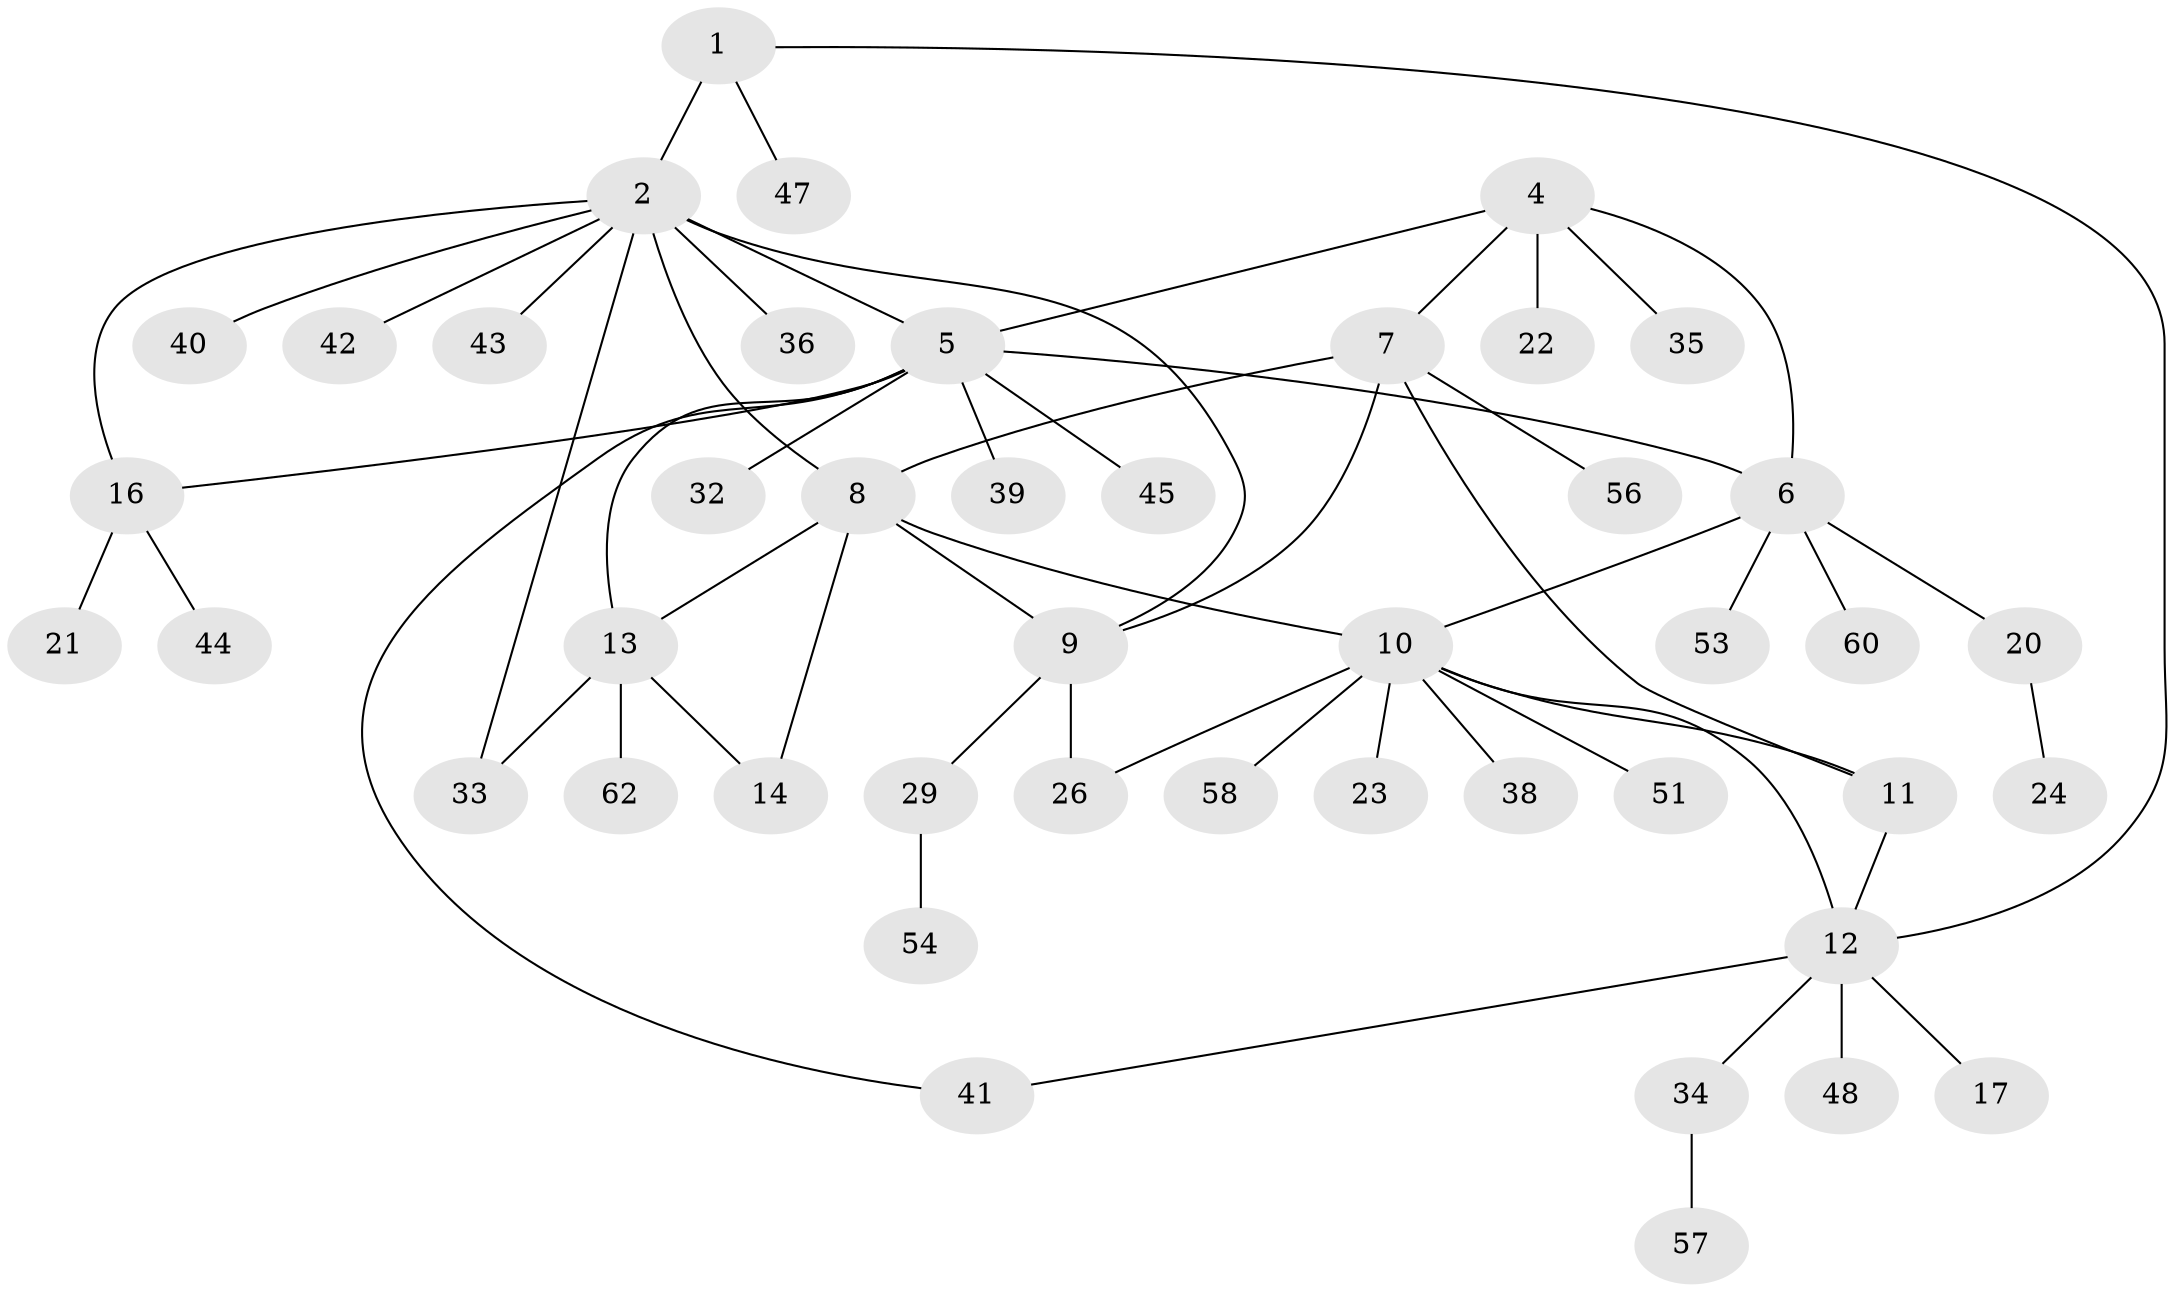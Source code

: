 // original degree distribution, {5: 0.06451612903225806, 4: 0.03225806451612903, 9: 0.03225806451612903, 10: 0.016129032258064516, 6: 0.04838709677419355, 3: 0.08064516129032258, 8: 0.016129032258064516, 1: 0.532258064516129, 2: 0.1774193548387097}
// Generated by graph-tools (version 1.1) at 2025/42/03/06/25 10:42:15]
// undirected, 45 vertices, 58 edges
graph export_dot {
graph [start="1"]
  node [color=gray90,style=filled];
  1 [super="+61"];
  2 [super="+3"];
  4 [super="+30"];
  5 [super="+18"];
  6 [super="+46"];
  7 [super="+31"];
  8 [super="+15"];
  9;
  10 [super="+25"];
  11;
  12 [super="+28"];
  13 [super="+49"];
  14 [super="+27"];
  16 [super="+19"];
  17;
  20 [super="+50"];
  21;
  22;
  23;
  24;
  26 [super="+55"];
  29 [super="+37"];
  32;
  33 [super="+59"];
  34 [super="+52"];
  35;
  36;
  38;
  39;
  40;
  41;
  42;
  43;
  44;
  45;
  47;
  48;
  51;
  53;
  54;
  56;
  57;
  58;
  60;
  62;
  1 -- 2 [weight=2];
  1 -- 12;
  1 -- 47;
  2 -- 5;
  2 -- 16;
  2 -- 33;
  2 -- 36;
  2 -- 40;
  2 -- 9;
  2 -- 42;
  2 -- 43;
  2 -- 8;
  4 -- 5;
  4 -- 6;
  4 -- 7;
  4 -- 22;
  4 -- 35;
  5 -- 6;
  5 -- 13;
  5 -- 32;
  5 -- 39;
  5 -- 41;
  5 -- 45;
  5 -- 16;
  6 -- 10;
  6 -- 20;
  6 -- 53;
  6 -- 60;
  7 -- 8;
  7 -- 9;
  7 -- 11;
  7 -- 56;
  8 -- 9;
  8 -- 10;
  8 -- 13;
  8 -- 14;
  9 -- 26;
  9 -- 29;
  10 -- 11;
  10 -- 12;
  10 -- 23;
  10 -- 51;
  10 -- 58;
  10 -- 26;
  10 -- 38;
  11 -- 12;
  12 -- 17;
  12 -- 34;
  12 -- 41;
  12 -- 48;
  13 -- 14;
  13 -- 33;
  13 -- 62;
  16 -- 21;
  16 -- 44;
  20 -- 24;
  29 -- 54;
  34 -- 57;
}
